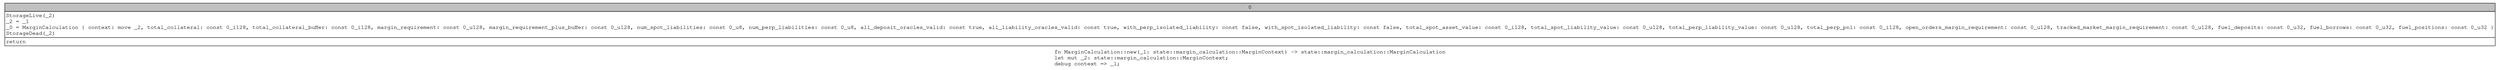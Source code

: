 digraph Mir_0_3439 {
    graph [fontname="Courier, monospace"];
    node [fontname="Courier, monospace"];
    edge [fontname="Courier, monospace"];
    label=<fn MarginCalculation::new(_1: state::margin_calculation::MarginContext) -&gt; state::margin_calculation::MarginCalculation<br align="left"/>let mut _2: state::margin_calculation::MarginContext;<br align="left"/>debug context =&gt; _1;<br align="left"/>>;
    bb0__0_3439 [shape="none", label=<<table border="0" cellborder="1" cellspacing="0"><tr><td bgcolor="gray" align="center" colspan="1">0</td></tr><tr><td align="left" balign="left">StorageLive(_2)<br/>_2 = _1<br/>_0 = MarginCalculation { context: move _2, total_collateral: const 0_i128, total_collateral_buffer: const 0_i128, margin_requirement: const 0_u128, margin_requirement_plus_buffer: const 0_u128, num_spot_liabilities: const 0_u8, num_perp_liabilities: const 0_u8, all_deposit_oracles_valid: const true, all_liability_oracles_valid: const true, with_perp_isolated_liability: const false, with_spot_isolated_liability: const false, total_spot_asset_value: const 0_i128, total_spot_liability_value: const 0_u128, total_perp_liability_value: const 0_u128, total_perp_pnl: const 0_i128, open_orders_margin_requirement: const 0_u128, tracked_market_margin_requirement: const 0_u128, fuel_deposits: const 0_u32, fuel_borrows: const 0_u32, fuel_positions: const 0_u32 }<br/>StorageDead(_2)<br/></td></tr><tr><td align="left">return</td></tr></table>>];
}
